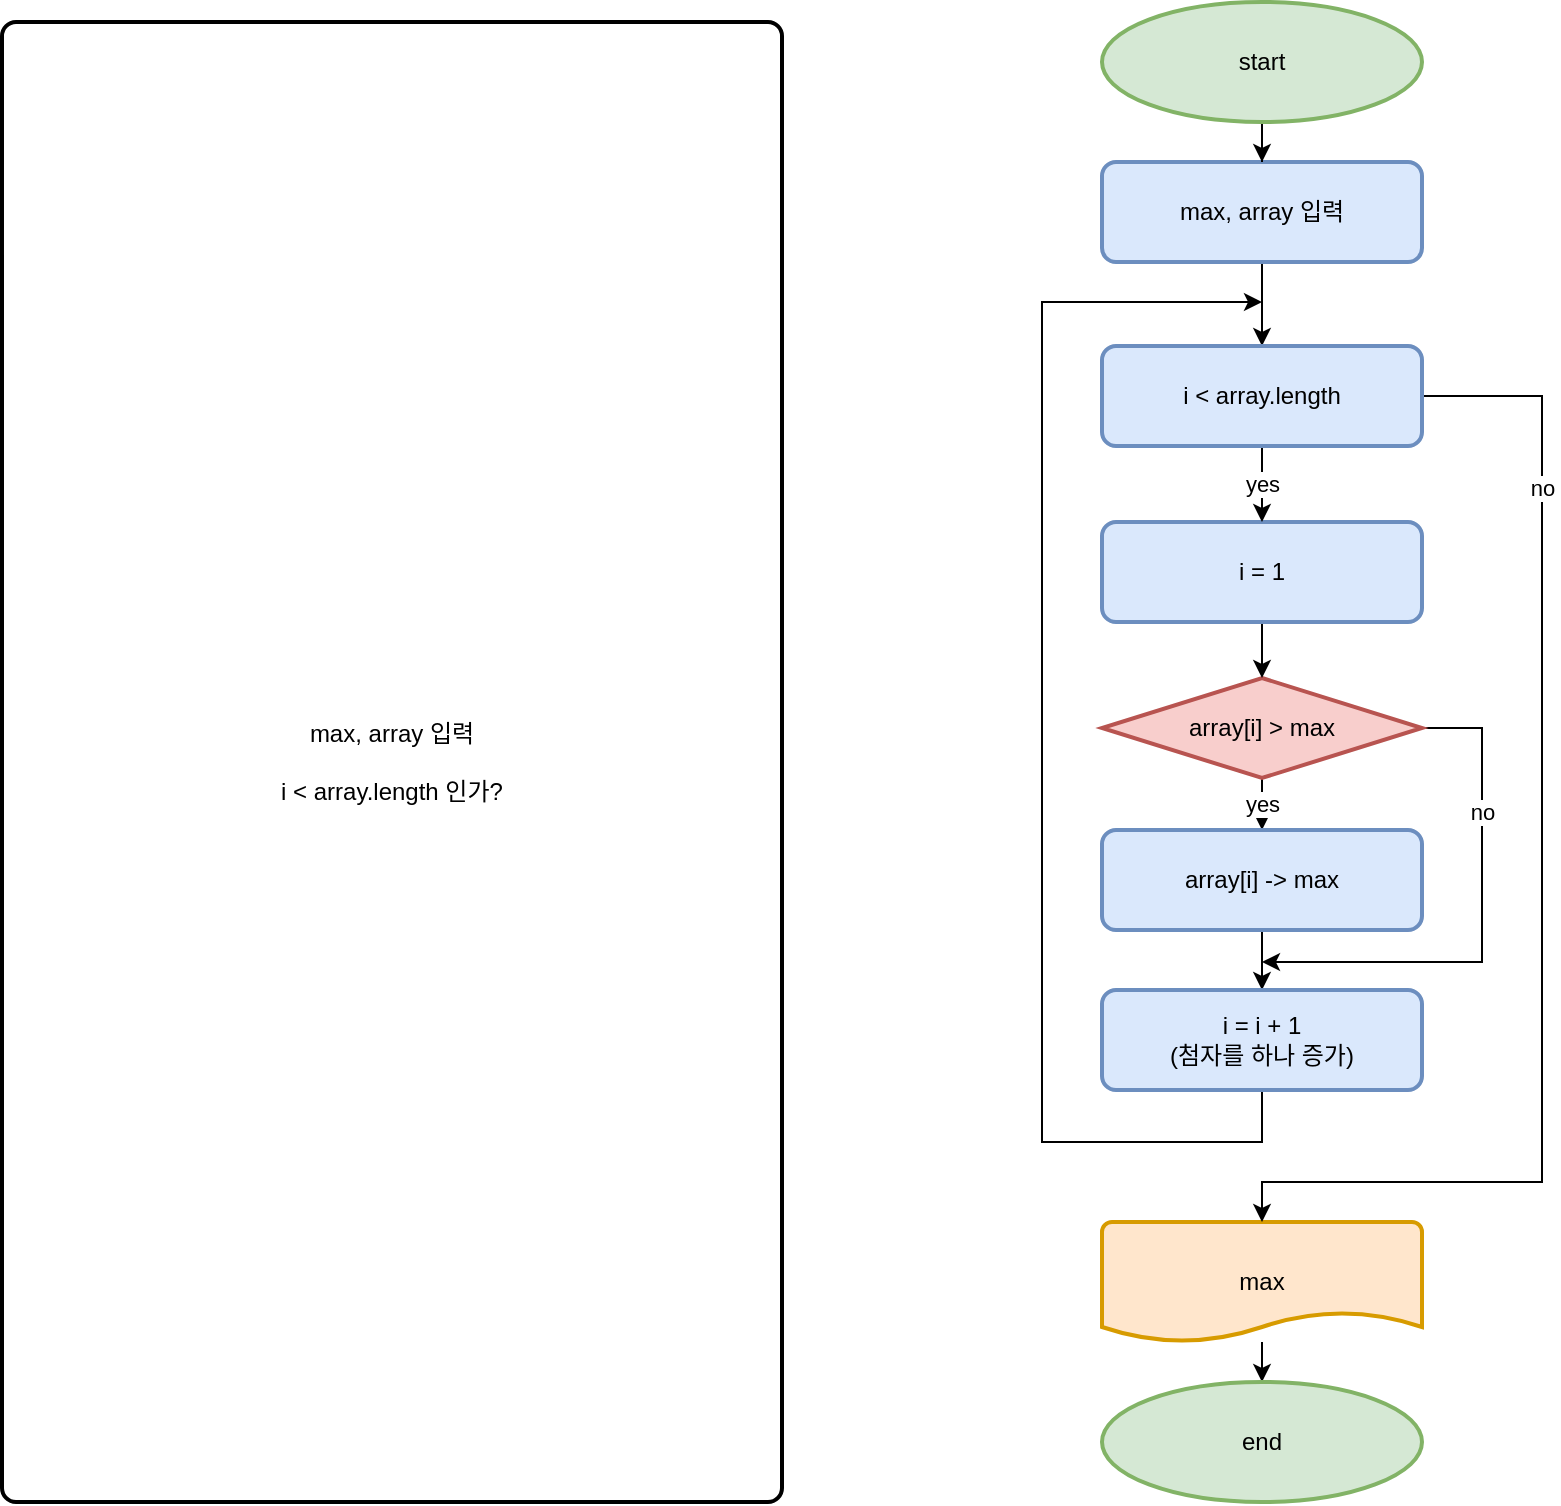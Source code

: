 <mxfile version="19.0.3" type="device"><diagram id="5lD1R7EtkRHjjfI6hjq8" name="Page-1"><mxGraphModel dx="1102" dy="857" grid="1" gridSize="10" guides="1" tooltips="1" connect="1" arrows="1" fold="1" page="1" pageScale="1" pageWidth="850" pageHeight="1100" math="0" shadow="0"><root><mxCell id="0"/><mxCell id="1" parent="0"/><mxCell id="w66UFzcAVdj2VlCHedEI-1" value="yes" style="edgeStyle=orthogonalEdgeStyle;rounded=0;orthogonalLoop=1;jettySize=auto;html=1;exitX=0.5;exitY=1;exitDx=0;exitDy=0;exitPerimeter=0;entryX=0.5;entryY=0;entryDx=0;entryDy=0;" edge="1" parent="1" source="w66UFzcAVdj2VlCHedEI-3" target="w66UFzcAVdj2VlCHedEI-5"><mxGeometry relative="1" as="geometry"/></mxCell><mxCell id="w66UFzcAVdj2VlCHedEI-2" value="no" style="edgeStyle=orthogonalEdgeStyle;rounded=0;orthogonalLoop=1;jettySize=auto;html=1;" edge="1" parent="1" source="w66UFzcAVdj2VlCHedEI-3"><mxGeometry x="-0.444" relative="1" as="geometry"><mxPoint x="680" y="500" as="targetPoint"/><Array as="points"><mxPoint x="790" y="383"/><mxPoint x="790" y="500"/></Array><mxPoint as="offset"/></mxGeometry></mxCell><mxCell id="w66UFzcAVdj2VlCHedEI-3" value="array[i] &amp;gt; max" style="strokeWidth=2;html=1;shape=mxgraph.flowchart.decision;whiteSpace=wrap;fillColor=#f8cecc;strokeColor=#b85450;" vertex="1" parent="1"><mxGeometry x="600" y="358" width="160" height="50" as="geometry"/></mxCell><mxCell id="w66UFzcAVdj2VlCHedEI-4" style="edgeStyle=orthogonalEdgeStyle;rounded=0;orthogonalLoop=1;jettySize=auto;html=1;exitX=0.5;exitY=1;exitDx=0;exitDy=0;entryX=0.5;entryY=0;entryDx=0;entryDy=0;" edge="1" parent="1" source="w66UFzcAVdj2VlCHedEI-5" target="w66UFzcAVdj2VlCHedEI-7"><mxGeometry relative="1" as="geometry"/></mxCell><mxCell id="w66UFzcAVdj2VlCHedEI-5" value="array[i] -&amp;gt; max" style="rounded=1;whiteSpace=wrap;html=1;absoluteArcSize=1;arcSize=14;strokeWidth=2;fillColor=#dae8fc;strokeColor=#6c8ebf;" vertex="1" parent="1"><mxGeometry x="600" y="434" width="160" height="50" as="geometry"/></mxCell><mxCell id="w66UFzcAVdj2VlCHedEI-6" style="edgeStyle=orthogonalEdgeStyle;rounded=0;orthogonalLoop=1;jettySize=auto;html=1;" edge="1" parent="1" source="w66UFzcAVdj2VlCHedEI-7"><mxGeometry relative="1" as="geometry"><mxPoint x="680" y="170" as="targetPoint"/><Array as="points"><mxPoint x="680" y="590"/><mxPoint x="570" y="590"/><mxPoint x="570" y="170"/></Array></mxGeometry></mxCell><mxCell id="w66UFzcAVdj2VlCHedEI-7" value="i = i + 1&lt;br&gt;(첨자를 하나 증가)" style="rounded=1;whiteSpace=wrap;html=1;absoluteArcSize=1;arcSize=14;strokeWidth=2;fillColor=#dae8fc;strokeColor=#6c8ebf;" vertex="1" parent="1"><mxGeometry x="600" y="514" width="160" height="50" as="geometry"/></mxCell><mxCell id="w66UFzcAVdj2VlCHedEI-8" style="edgeStyle=orthogonalEdgeStyle;rounded=0;orthogonalLoop=1;jettySize=auto;html=1;exitX=0.5;exitY=1;exitDx=0;exitDy=0;entryX=0.5;entryY=0;entryDx=0;entryDy=0;entryPerimeter=0;" edge="1" parent="1" source="w66UFzcAVdj2VlCHedEI-9" target="w66UFzcAVdj2VlCHedEI-3"><mxGeometry relative="1" as="geometry"/></mxCell><mxCell id="w66UFzcAVdj2VlCHedEI-9" value="i = 1" style="rounded=1;whiteSpace=wrap;html=1;absoluteArcSize=1;arcSize=14;strokeWidth=2;fillColor=#dae8fc;strokeColor=#6c8ebf;" vertex="1" parent="1"><mxGeometry x="600" y="280" width="160" height="50" as="geometry"/></mxCell><mxCell id="w66UFzcAVdj2VlCHedEI-10" style="edgeStyle=orthogonalEdgeStyle;rounded=0;orthogonalLoop=1;jettySize=auto;html=1;exitX=0.5;exitY=1;exitDx=0;exitDy=0;entryX=0.5;entryY=0;entryDx=0;entryDy=0;" edge="1" parent="1" source="w66UFzcAVdj2VlCHedEI-11" target="w66UFzcAVdj2VlCHedEI-19"><mxGeometry relative="1" as="geometry"/></mxCell><mxCell id="w66UFzcAVdj2VlCHedEI-11" value="max, array 입력" style="rounded=1;whiteSpace=wrap;html=1;absoluteArcSize=1;arcSize=14;strokeWidth=2;fillColor=#dae8fc;strokeColor=#6c8ebf;" vertex="1" parent="1"><mxGeometry x="600" y="100" width="160" height="50" as="geometry"/></mxCell><mxCell id="w66UFzcAVdj2VlCHedEI-12" style="edgeStyle=orthogonalEdgeStyle;rounded=0;orthogonalLoop=1;jettySize=auto;html=1;exitX=0.5;exitY=1;exitDx=0;exitDy=0;exitPerimeter=0;" edge="1" parent="1" source="w66UFzcAVdj2VlCHedEI-13" target="w66UFzcAVdj2VlCHedEI-11"><mxGeometry relative="1" as="geometry"/></mxCell><mxCell id="w66UFzcAVdj2VlCHedEI-13" value="start" style="strokeWidth=2;html=1;shape=mxgraph.flowchart.start_1;whiteSpace=wrap;fillColor=#d5e8d4;strokeColor=#82b366;" vertex="1" parent="1"><mxGeometry x="600" y="20" width="160" height="60" as="geometry"/></mxCell><mxCell id="w66UFzcAVdj2VlCHedEI-14" style="edgeStyle=orthogonalEdgeStyle;rounded=0;orthogonalLoop=1;jettySize=auto;html=1;entryX=0.5;entryY=0;entryDx=0;entryDy=0;entryPerimeter=0;" edge="1" parent="1" source="w66UFzcAVdj2VlCHedEI-15" target="w66UFzcAVdj2VlCHedEI-16"><mxGeometry relative="1" as="geometry"/></mxCell><mxCell id="w66UFzcAVdj2VlCHedEI-15" value="max" style="strokeWidth=2;html=1;shape=mxgraph.flowchart.document2;whiteSpace=wrap;size=0.25;fillColor=#ffe6cc;strokeColor=#d79b00;" vertex="1" parent="1"><mxGeometry x="600" y="630" width="160" height="60" as="geometry"/></mxCell><mxCell id="w66UFzcAVdj2VlCHedEI-16" value="end" style="strokeWidth=2;html=1;shape=mxgraph.flowchart.start_1;whiteSpace=wrap;fillColor=#d5e8d4;strokeColor=#82b366;" vertex="1" parent="1"><mxGeometry x="600" y="710" width="160" height="60" as="geometry"/></mxCell><mxCell id="w66UFzcAVdj2VlCHedEI-17" value="yes" style="edgeStyle=orthogonalEdgeStyle;rounded=0;orthogonalLoop=1;jettySize=auto;html=1;exitX=0.5;exitY=1;exitDx=0;exitDy=0;entryX=0.5;entryY=0;entryDx=0;entryDy=0;" edge="1" parent="1" source="w66UFzcAVdj2VlCHedEI-19" target="w66UFzcAVdj2VlCHedEI-9"><mxGeometry relative="1" as="geometry"/></mxCell><mxCell id="w66UFzcAVdj2VlCHedEI-18" value="no" style="edgeStyle=orthogonalEdgeStyle;rounded=0;orthogonalLoop=1;jettySize=auto;html=1;exitX=1;exitY=0.5;exitDx=0;exitDy=0;entryX=0.5;entryY=0;entryDx=0;entryDy=0;entryPerimeter=0;" edge="1" parent="1" source="w66UFzcAVdj2VlCHedEI-19" target="w66UFzcAVdj2VlCHedEI-15"><mxGeometry x="-0.654" relative="1" as="geometry"><Array as="points"><mxPoint x="820" y="217"/><mxPoint x="820" y="610"/><mxPoint x="680" y="610"/></Array><mxPoint as="offset"/></mxGeometry></mxCell><mxCell id="w66UFzcAVdj2VlCHedEI-19" value="i &amp;lt; array.length" style="rounded=1;whiteSpace=wrap;html=1;absoluteArcSize=1;arcSize=14;strokeWidth=2;fillColor=#dae8fc;strokeColor=#6c8ebf;" vertex="1" parent="1"><mxGeometry x="600" y="192" width="160" height="50" as="geometry"/></mxCell><mxCell id="w66UFzcAVdj2VlCHedEI-20" value="max, array 입력&lt;br&gt;&lt;br&gt;i &amp;lt; array.length 인가?" style="rounded=1;whiteSpace=wrap;html=1;absoluteArcSize=1;arcSize=14;strokeWidth=2;" vertex="1" parent="1"><mxGeometry x="50" y="30" width="390" height="740" as="geometry"/></mxCell></root></mxGraphModel></diagram></mxfile>